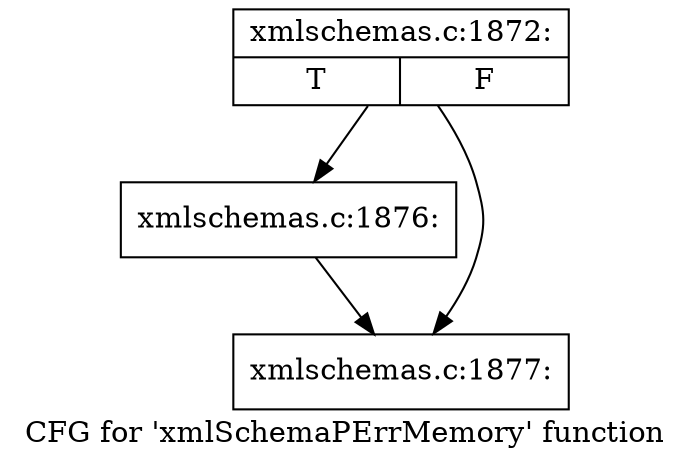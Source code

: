 digraph "CFG for 'xmlSchemaPErrMemory' function" {
	label="CFG for 'xmlSchemaPErrMemory' function";

	Node0x4b74210 [shape=record,label="{xmlschemas.c:1872:|{<s0>T|<s1>F}}"];
	Node0x4b74210 -> Node0x4b76f10;
	Node0x4b74210 -> Node0x4b76f60;
	Node0x4b76f10 [shape=record,label="{xmlschemas.c:1876:}"];
	Node0x4b76f10 -> Node0x4b76f60;
	Node0x4b76f60 [shape=record,label="{xmlschemas.c:1877:}"];
}
